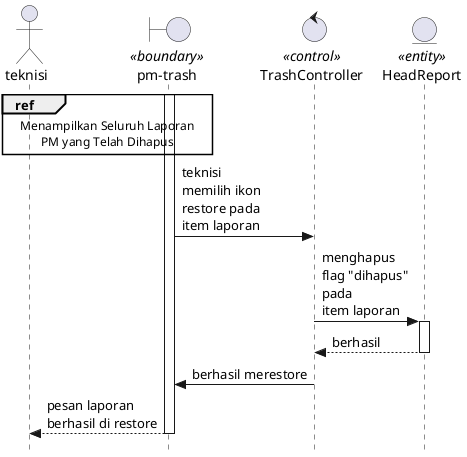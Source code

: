 @startuml restorePM

skinparam style strictuml

actor teknisi
boundary "pm-trash" as trash <<boundary>>
control TrashController <<control>>
entity HeadReport <<entity>>

ref over teknisi, trash : Menampilkan Seluruh Laporan\nPM yang Telah Dihapus

activate trash
trash -> TrashController : teknisi\nmemilih ikon\nrestore pada\nitem laporan
TrashController -> HeadReport : menghapus\nflag "dihapus"\npada\nitem laporan
    activate HeadReport
    return berhasil
TrashController -> trash : berhasil merestore
trash --> teknisi : pesan laporan\nberhasil di restore
    deactivate trash

@enduml



@startuml restoreCM

skinparam style strictuml

actor teknisi
boundary "cm-trash" as trash <<boundary>>
control TrashController <<control>>
entity HeadReport <<entity>>

ref over teknisi, trash : Menampilkan Seluruh Laporan\nCM yang Telah Dihapus

activate trash
trash -> TrashController : teknisi\nmemilih ikon\nrestore pada\nitem laporan
TrashController -> HeadReport : menghapus\nflag "dihapus"\npada\nitem laporan
    activate HeadReport
    return berhasil
TrashController -> trash : berhasil merestore
trash --> teknisi : pesan laporan\nberhasil di restore
    deactivate trash

@enduml